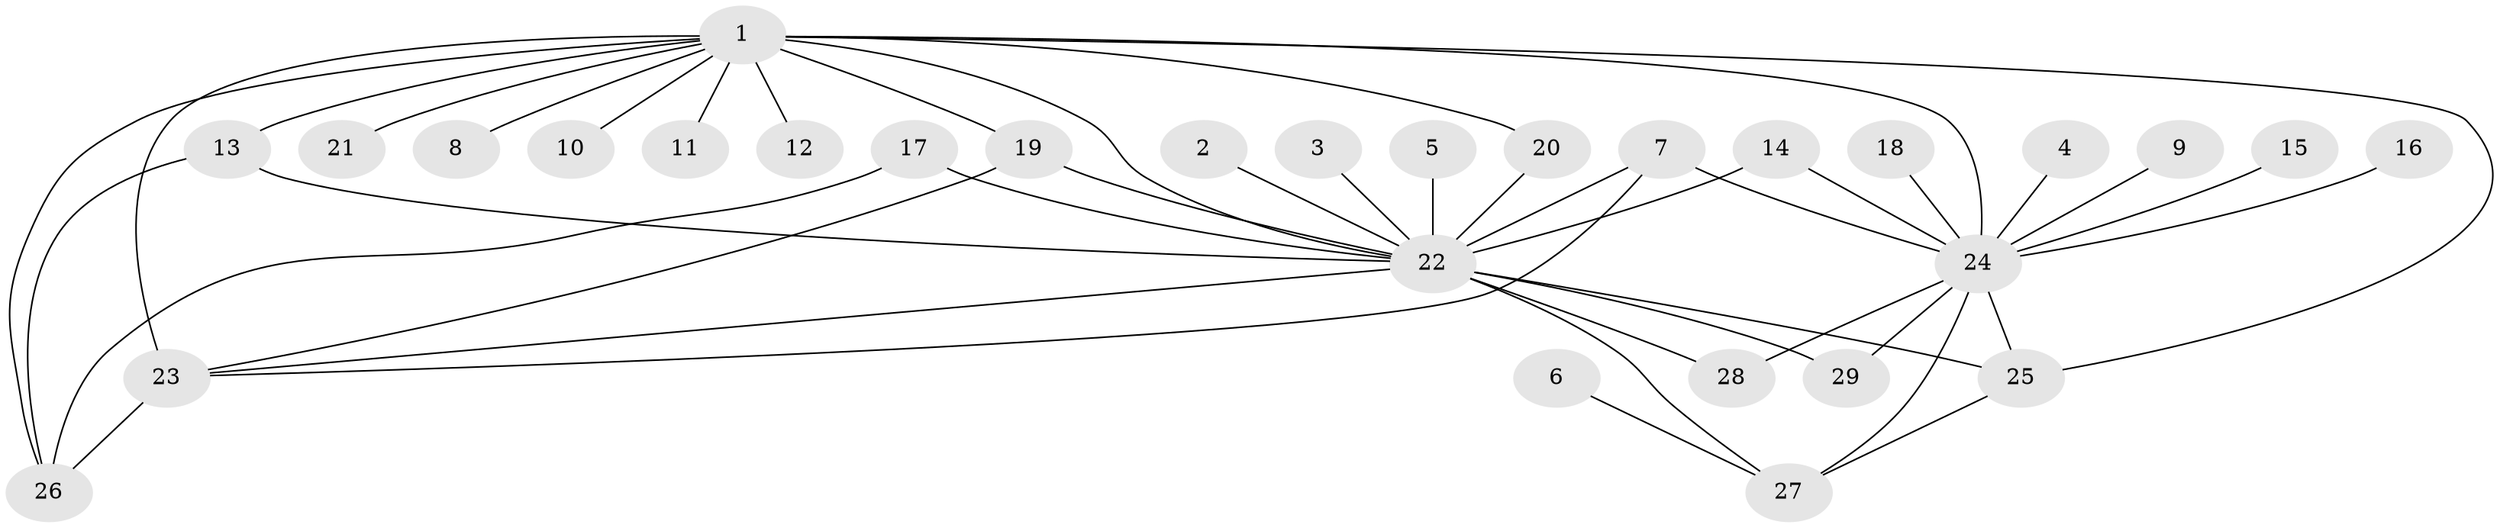 // original degree distribution, {8: 0.037037037037037035, 16: 0.018518518518518517, 7: 0.018518518518518517, 12: 0.018518518518518517, 17: 0.018518518518518517, 5: 0.05555555555555555, 4: 0.05555555555555555, 3: 0.16666666666666666, 2: 0.2037037037037037, 1: 0.4074074074074074}
// Generated by graph-tools (version 1.1) at 2025/26/03/09/25 03:26:04]
// undirected, 29 vertices, 45 edges
graph export_dot {
graph [start="1"]
  node [color=gray90,style=filled];
  1;
  2;
  3;
  4;
  5;
  6;
  7;
  8;
  9;
  10;
  11;
  12;
  13;
  14;
  15;
  16;
  17;
  18;
  19;
  20;
  21;
  22;
  23;
  24;
  25;
  26;
  27;
  28;
  29;
  1 -- 8 [weight=1.0];
  1 -- 10 [weight=1.0];
  1 -- 11 [weight=1.0];
  1 -- 12 [weight=2.0];
  1 -- 13 [weight=1.0];
  1 -- 19 [weight=1.0];
  1 -- 20 [weight=1.0];
  1 -- 21 [weight=1.0];
  1 -- 22 [weight=2.0];
  1 -- 23 [weight=4.0];
  1 -- 24 [weight=2.0];
  1 -- 25 [weight=2.0];
  1 -- 26 [weight=1.0];
  2 -- 22 [weight=1.0];
  3 -- 22 [weight=1.0];
  4 -- 24 [weight=1.0];
  5 -- 22 [weight=1.0];
  6 -- 27 [weight=1.0];
  7 -- 22 [weight=1.0];
  7 -- 23 [weight=1.0];
  7 -- 24 [weight=1.0];
  9 -- 24 [weight=1.0];
  13 -- 22 [weight=1.0];
  13 -- 26 [weight=1.0];
  14 -- 22 [weight=2.0];
  14 -- 24 [weight=1.0];
  15 -- 24 [weight=1.0];
  16 -- 24 [weight=1.0];
  17 -- 22 [weight=1.0];
  17 -- 26 [weight=1.0];
  18 -- 24 [weight=1.0];
  19 -- 22 [weight=1.0];
  19 -- 23 [weight=1.0];
  20 -- 22 [weight=1.0];
  22 -- 23 [weight=1.0];
  22 -- 25 [weight=1.0];
  22 -- 27 [weight=1.0];
  22 -- 28 [weight=1.0];
  22 -- 29 [weight=1.0];
  23 -- 26 [weight=1.0];
  24 -- 25 [weight=1.0];
  24 -- 27 [weight=1.0];
  24 -- 28 [weight=1.0];
  24 -- 29 [weight=1.0];
  25 -- 27 [weight=1.0];
}
